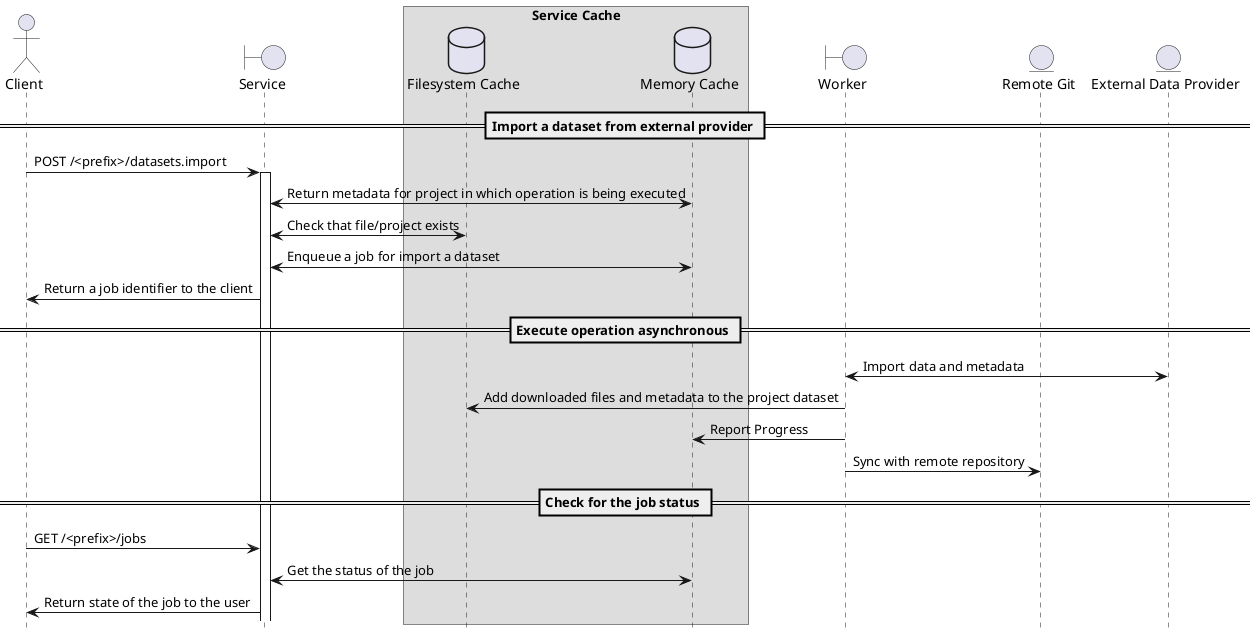     @startuml
    hide footbox
    skinparam shadowing false

    actor Client
    boundary Service
    box "Service Cache"
        database "Filesystem Cache" as Filesystem
        database "Memory Cache" as Cache
    end box
    boundary Worker
    entity "Remote Git" as Git
    entity "External Data Provider" as Web

    == Import a dataset from external provider ==
    Client->Service: POST /<prefix>/datasets.import
    activate Service

    Service<->Cache: Return metadata for project in which operation is being executed
    Service<->Filesystem: Check that file/project exists
    Service<->Cache: Enqueue a job for import a dataset
    Service->Client: Return a job identifier to the client

    == Execute operation asynchronous ==
    Worker<->Web: Import data and metadata
    Worker->Filesystem: Add downloaded files and metadata to the project dataset
    Worker->Cache: Report Progress
    Worker->Git: Sync with remote repository

    == Check for the job status ==
    Client->Service: GET /<prefix>/jobs
    Service<->Cache: Get the status of the job
    Service->Client: Return state of the job to the user

    @enduml
